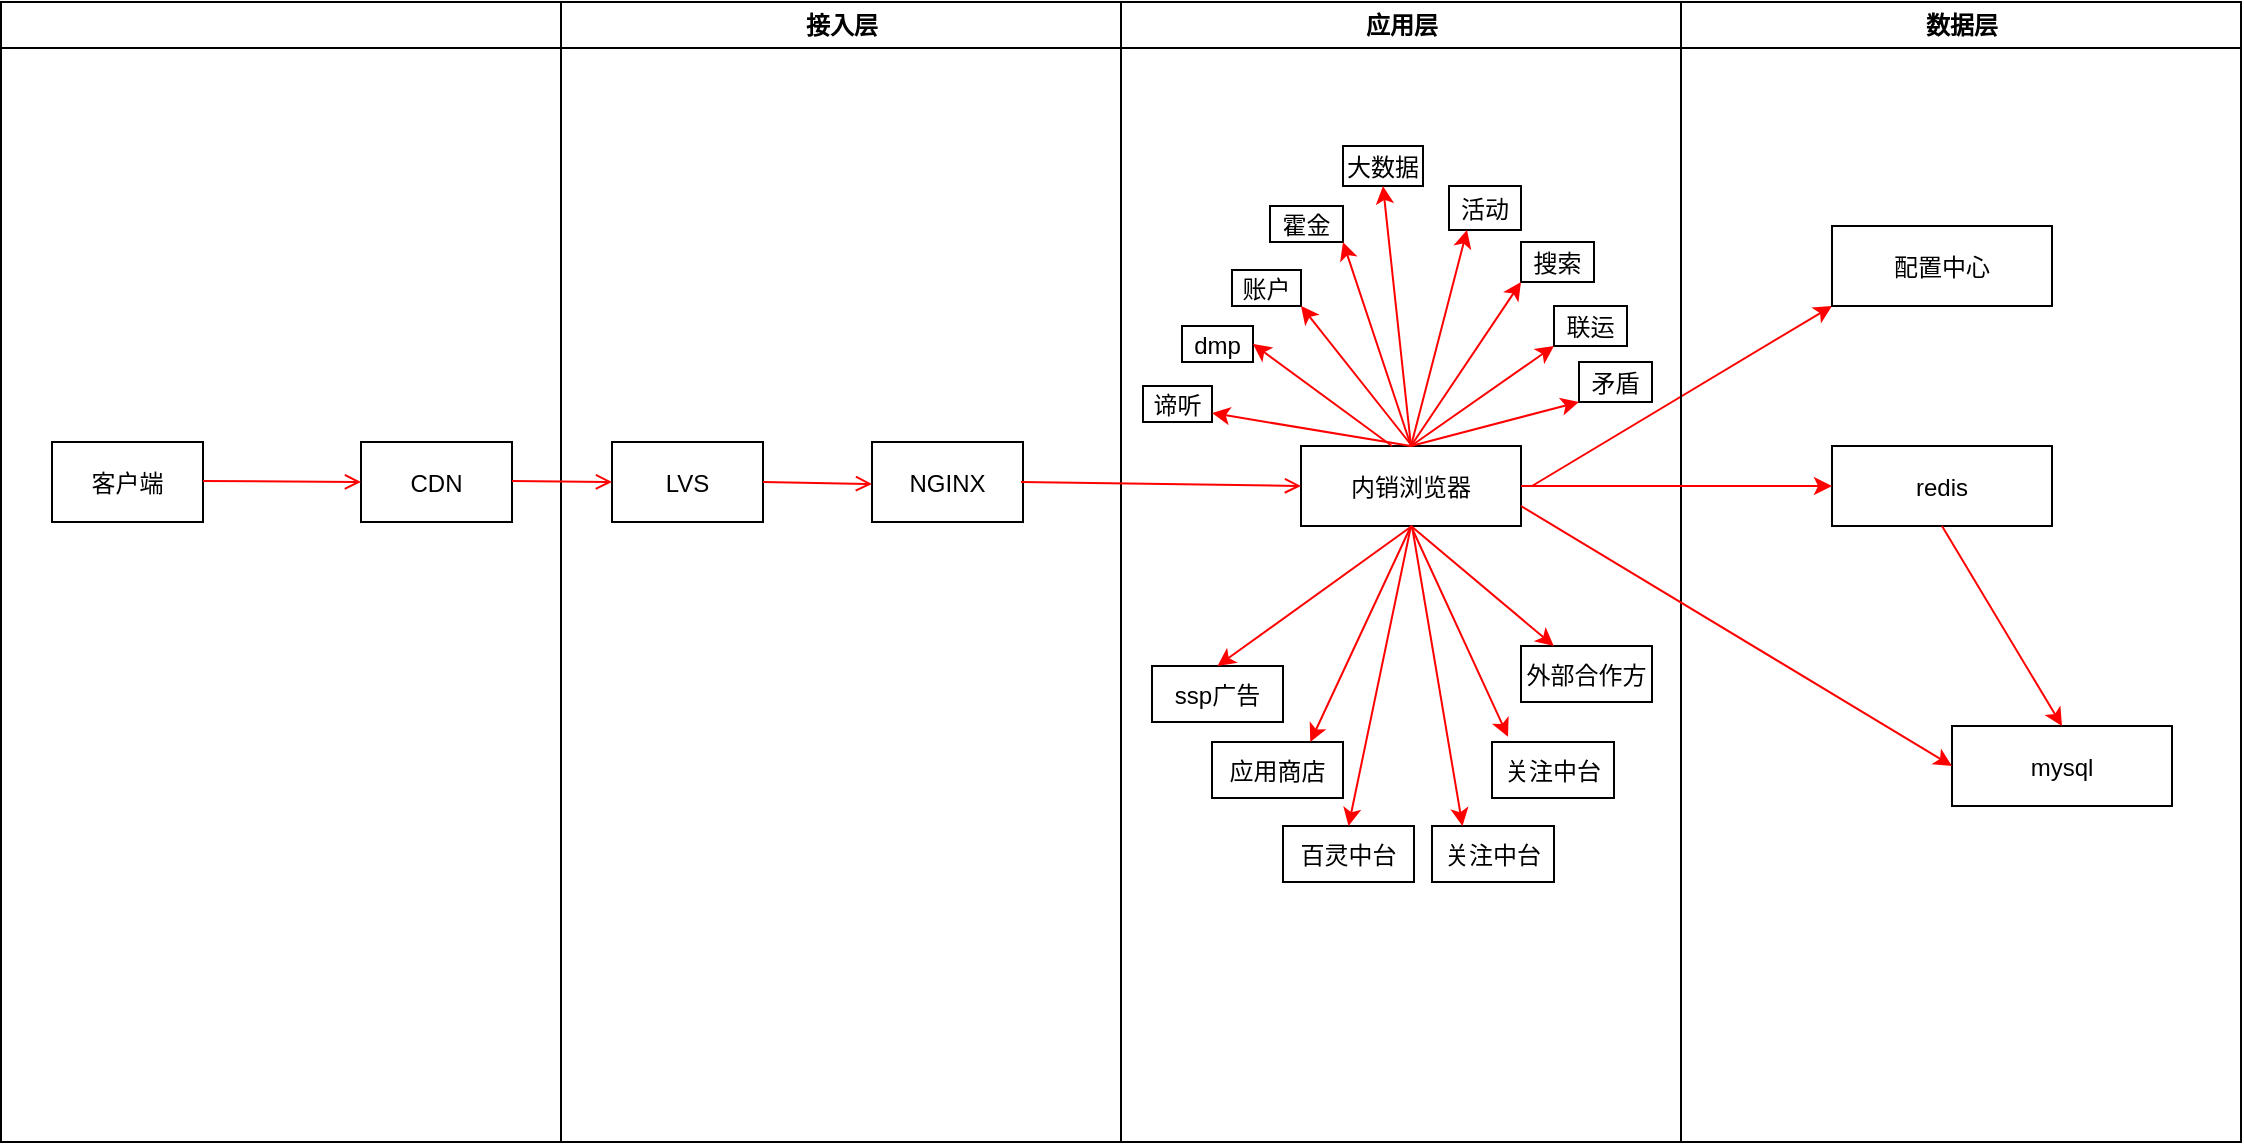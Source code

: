 <mxfile version="15.9.1" type="github">
  <diagram name="Page-1" id="e7e014a7-5840-1c2e-5031-d8a46d1fe8dd">
    <mxGraphModel dx="782" dy="513" grid="1" gridSize="10" guides="1" tooltips="1" connect="1" arrows="1" fold="1" page="1" pageScale="1" pageWidth="1169" pageHeight="826" background="none" math="0" shadow="0">
      <root>
        <mxCell id="0" />
        <mxCell id="1" parent="0" />
        <mxCell id="2" value="" style="swimlane;whiteSpace=wrap" parent="1" vertex="1">
          <mxGeometry x="164.5" y="128" width="280" height="570" as="geometry" />
        </mxCell>
        <mxCell id="7" value="客户端" style="" parent="2" vertex="1">
          <mxGeometry x="25.5" y="220" width="75.5" height="40" as="geometry" />
        </mxCell>
        <mxCell id="1eKcviOVt32IJCHJKels-47" value="CDN" style="" vertex="1" parent="2">
          <mxGeometry x="180" y="220" width="75.5" height="40" as="geometry" />
        </mxCell>
        <mxCell id="1eKcviOVt32IJCHJKels-48" value="" style="endArrow=open;strokeColor=#FF0000;endFill=1;rounded=0;entryX=0;entryY=0.5;entryDx=0;entryDy=0;" edge="1" parent="2" target="1eKcviOVt32IJCHJKels-47">
          <mxGeometry relative="1" as="geometry">
            <mxPoint x="101" y="239.5" as="sourcePoint" />
            <mxPoint x="175.5" y="240" as="targetPoint" />
          </mxGeometry>
        </mxCell>
        <mxCell id="3" value="接入层" style="swimlane;whiteSpace=wrap" parent="1" vertex="1">
          <mxGeometry x="444.5" y="128" width="280" height="570" as="geometry" />
        </mxCell>
        <mxCell id="1eKcviOVt32IJCHJKels-50" value="LVS" style="" vertex="1" parent="3">
          <mxGeometry x="25.5" y="220" width="75.5" height="40" as="geometry" />
        </mxCell>
        <mxCell id="1eKcviOVt32IJCHJKels-51" value="NGINX" style="" vertex="1" parent="3">
          <mxGeometry x="155.5" y="220" width="75.5" height="40" as="geometry" />
        </mxCell>
        <mxCell id="1eKcviOVt32IJCHJKels-54" value="" style="endArrow=open;strokeColor=#FF0000;endFill=1;rounded=0;" edge="1" parent="3">
          <mxGeometry relative="1" as="geometry">
            <mxPoint x="-24.5" y="239.5" as="sourcePoint" />
            <mxPoint x="25.5" y="240" as="targetPoint" />
          </mxGeometry>
        </mxCell>
        <mxCell id="4" value="应用层" style="swimlane;whiteSpace=wrap" parent="1" vertex="1">
          <mxGeometry x="724.5" y="128" width="280" height="570" as="geometry" />
        </mxCell>
        <mxCell id="1eKcviOVt32IJCHJKels-52" value="内销浏览器" style="" vertex="1" parent="4">
          <mxGeometry x="90" y="222" width="110" height="40" as="geometry" />
        </mxCell>
        <mxCell id="1eKcviOVt32IJCHJKels-57" value="账户" style="" vertex="1" parent="4">
          <mxGeometry x="55.5" y="134" width="34.5" height="18" as="geometry" />
        </mxCell>
        <mxCell id="1eKcviOVt32IJCHJKels-58" value="ssp广告" style="" vertex="1" parent="4">
          <mxGeometry x="15.5" y="332" width="65.5" height="28" as="geometry" />
        </mxCell>
        <mxCell id="1eKcviOVt32IJCHJKels-59" value="谛听" style="" vertex="1" parent="4">
          <mxGeometry x="11" y="192" width="34.5" height="18" as="geometry" />
        </mxCell>
        <mxCell id="1eKcviOVt32IJCHJKels-60" value="百灵中台" style="" vertex="1" parent="4">
          <mxGeometry x="81" y="412" width="65.5" height="28" as="geometry" />
        </mxCell>
        <mxCell id="1eKcviOVt32IJCHJKels-62" value="应用商店" style="" vertex="1" parent="4">
          <mxGeometry x="45.5" y="370" width="65.5" height="28" as="geometry" />
        </mxCell>
        <mxCell id="1eKcviOVt32IJCHJKels-69" value="关注中台" style="" vertex="1" parent="4">
          <mxGeometry x="155.5" y="412" width="61" height="28" as="geometry" />
        </mxCell>
        <mxCell id="1eKcviOVt32IJCHJKels-70" value="外部合作方" style="" vertex="1" parent="4">
          <mxGeometry x="200" y="322" width="65.5" height="28" as="geometry" />
        </mxCell>
        <mxCell id="1eKcviOVt32IJCHJKels-71" value="关注中台" style="" vertex="1" parent="4">
          <mxGeometry x="185.5" y="370" width="61" height="28" as="geometry" />
        </mxCell>
        <mxCell id="1eKcviOVt32IJCHJKels-73" value="dmp" style="" vertex="1" parent="4">
          <mxGeometry x="30.5" y="162" width="35.5" height="18" as="geometry" />
        </mxCell>
        <mxCell id="1eKcviOVt32IJCHJKels-74" value="霍金" style="" vertex="1" parent="4">
          <mxGeometry x="74.5" y="102" width="36.5" height="18" as="geometry" />
        </mxCell>
        <mxCell id="1eKcviOVt32IJCHJKels-75" value="大数据" style="" vertex="1" parent="4">
          <mxGeometry x="111" y="72" width="40" height="20" as="geometry" />
        </mxCell>
        <mxCell id="1eKcviOVt32IJCHJKels-78" value="活动" style="" vertex="1" parent="4">
          <mxGeometry x="164" y="92" width="36" height="22" as="geometry" />
        </mxCell>
        <mxCell id="1eKcviOVt32IJCHJKels-79" value="搜索" style="" vertex="1" parent="4">
          <mxGeometry x="200" y="120" width="36.5" height="20" as="geometry" />
        </mxCell>
        <mxCell id="1eKcviOVt32IJCHJKels-80" value="联运" style="" vertex="1" parent="4">
          <mxGeometry x="216.5" y="152" width="36.5" height="20" as="geometry" />
        </mxCell>
        <mxCell id="1eKcviOVt32IJCHJKels-81" value="矛盾" style="" vertex="1" parent="4">
          <mxGeometry x="229" y="180" width="36.5" height="20" as="geometry" />
        </mxCell>
        <mxCell id="1eKcviOVt32IJCHJKels-83" value="" style="endArrow=classic;html=1;rounded=0;strokeColor=#FF0000;entryX=0.5;entryY=0;entryDx=0;entryDy=0;" edge="1" parent="4" target="1eKcviOVt32IJCHJKels-58">
          <mxGeometry width="50" height="50" relative="1" as="geometry">
            <mxPoint x="145.5" y="262" as="sourcePoint" />
            <mxPoint x="245.5" y="272" as="targetPoint" />
          </mxGeometry>
        </mxCell>
        <mxCell id="1eKcviOVt32IJCHJKels-84" value="" style="endArrow=classic;html=1;rounded=0;strokeColor=#FF0000;entryX=0.75;entryY=0;entryDx=0;entryDy=0;exitX=0.5;exitY=1;exitDx=0;exitDy=0;" edge="1" parent="4" source="1eKcviOVt32IJCHJKels-52" target="1eKcviOVt32IJCHJKels-62">
          <mxGeometry width="50" height="50" relative="1" as="geometry">
            <mxPoint x="145.5" y="272" as="sourcePoint" />
            <mxPoint x="245.5" y="272" as="targetPoint" />
          </mxGeometry>
        </mxCell>
        <mxCell id="1eKcviOVt32IJCHJKels-85" value="" style="endArrow=classic;html=1;rounded=0;strokeColor=#FF0000;exitX=0.5;exitY=1;exitDx=0;exitDy=0;entryX=0.5;entryY=0;entryDx=0;entryDy=0;" edge="1" parent="4" source="1eKcviOVt32IJCHJKels-52" target="1eKcviOVt32IJCHJKels-60">
          <mxGeometry width="50" height="50" relative="1" as="geometry">
            <mxPoint x="195.5" y="322" as="sourcePoint" />
            <mxPoint x="245.5" y="272" as="targetPoint" />
          </mxGeometry>
        </mxCell>
        <mxCell id="1eKcviOVt32IJCHJKels-87" value="" style="endArrow=classic;html=1;rounded=0;strokeColor=#FF0000;exitX=0.5;exitY=1;exitDx=0;exitDy=0;entryX=0.131;entryY=-0.095;entryDx=0;entryDy=0;entryPerimeter=0;" edge="1" parent="4" source="1eKcviOVt32IJCHJKels-52" target="1eKcviOVt32IJCHJKels-71">
          <mxGeometry width="50" height="50" relative="1" as="geometry">
            <mxPoint x="195.5" y="322" as="sourcePoint" />
            <mxPoint x="245.5" y="272" as="targetPoint" />
          </mxGeometry>
        </mxCell>
        <mxCell id="1eKcviOVt32IJCHJKels-88" value="" style="endArrow=classic;html=1;rounded=0;strokeColor=#FF0000;exitX=0.5;exitY=1;exitDx=0;exitDy=0;entryX=0.25;entryY=0;entryDx=0;entryDy=0;" edge="1" parent="4" source="1eKcviOVt32IJCHJKels-52" target="1eKcviOVt32IJCHJKels-70">
          <mxGeometry width="50" height="50" relative="1" as="geometry">
            <mxPoint x="195.5" y="322" as="sourcePoint" />
            <mxPoint x="245.5" y="272" as="targetPoint" />
          </mxGeometry>
        </mxCell>
        <mxCell id="1eKcviOVt32IJCHJKels-89" value="" style="endArrow=classic;html=1;rounded=0;strokeColor=#FF0000;exitX=0.5;exitY=0;exitDx=0;exitDy=0;entryX=1;entryY=0.75;entryDx=0;entryDy=0;" edge="1" parent="4" source="1eKcviOVt32IJCHJKels-52" target="1eKcviOVt32IJCHJKels-59">
          <mxGeometry width="50" height="50" relative="1" as="geometry">
            <mxPoint x="195.5" y="322" as="sourcePoint" />
            <mxPoint x="245.5" y="272" as="targetPoint" />
          </mxGeometry>
        </mxCell>
        <mxCell id="1eKcviOVt32IJCHJKels-92" value="" style="endArrow=classic;html=1;rounded=0;strokeColor=#FF0000;exitX=0.5;exitY=0;exitDx=0;exitDy=0;entryX=1;entryY=1;entryDx=0;entryDy=0;" edge="1" parent="4" source="1eKcviOVt32IJCHJKels-52" target="1eKcviOVt32IJCHJKels-74">
          <mxGeometry width="50" height="50" relative="1" as="geometry">
            <mxPoint x="195.5" y="322" as="sourcePoint" />
            <mxPoint x="245.5" y="272" as="targetPoint" />
          </mxGeometry>
        </mxCell>
        <mxCell id="1eKcviOVt32IJCHJKels-93" value="" style="endArrow=classic;html=1;rounded=0;strokeColor=#FF0000;exitX=0.5;exitY=0;exitDx=0;exitDy=0;entryX=0.5;entryY=1;entryDx=0;entryDy=0;" edge="1" parent="4" source="1eKcviOVt32IJCHJKels-52" target="1eKcviOVt32IJCHJKels-75">
          <mxGeometry width="50" height="50" relative="1" as="geometry">
            <mxPoint x="185.5" y="252" as="sourcePoint" />
            <mxPoint x="235.5" y="202" as="targetPoint" />
          </mxGeometry>
        </mxCell>
        <mxCell id="1eKcviOVt32IJCHJKels-94" value="" style="endArrow=classic;html=1;rounded=0;strokeColor=#FF0000;exitX=0.5;exitY=0;exitDx=0;exitDy=0;entryX=0.25;entryY=1;entryDx=0;entryDy=0;" edge="1" parent="4" source="1eKcviOVt32IJCHJKels-52" target="1eKcviOVt32IJCHJKels-78">
          <mxGeometry width="50" height="50" relative="1" as="geometry">
            <mxPoint x="195.5" y="322" as="sourcePoint" />
            <mxPoint x="245.5" y="272" as="targetPoint" />
          </mxGeometry>
        </mxCell>
        <mxCell id="1eKcviOVt32IJCHJKels-95" value="" style="endArrow=classic;html=1;rounded=0;strokeColor=#FF0000;exitX=0.5;exitY=0;exitDx=0;exitDy=0;entryX=0;entryY=1;entryDx=0;entryDy=0;" edge="1" parent="4" source="1eKcviOVt32IJCHJKels-52" target="1eKcviOVt32IJCHJKels-79">
          <mxGeometry width="50" height="50" relative="1" as="geometry">
            <mxPoint x="195.5" y="322" as="sourcePoint" />
            <mxPoint x="245.5" y="272" as="targetPoint" />
          </mxGeometry>
        </mxCell>
        <mxCell id="1eKcviOVt32IJCHJKels-96" value="" style="endArrow=classic;html=1;rounded=0;strokeColor=#FF0000;exitX=0.5;exitY=0;exitDx=0;exitDy=0;entryX=0;entryY=1;entryDx=0;entryDy=0;" edge="1" parent="4" source="1eKcviOVt32IJCHJKels-52" target="1eKcviOVt32IJCHJKels-80">
          <mxGeometry width="50" height="50" relative="1" as="geometry">
            <mxPoint x="195.5" y="322" as="sourcePoint" />
            <mxPoint x="245.5" y="272" as="targetPoint" />
          </mxGeometry>
        </mxCell>
        <mxCell id="1eKcviOVt32IJCHJKels-97" value="" style="endArrow=classic;html=1;rounded=0;strokeColor=#FF0000;exitX=0.5;exitY=0;exitDx=0;exitDy=0;entryX=0;entryY=1;entryDx=0;entryDy=0;" edge="1" parent="4" source="1eKcviOVt32IJCHJKels-52" target="1eKcviOVt32IJCHJKels-81">
          <mxGeometry width="50" height="50" relative="1" as="geometry">
            <mxPoint x="195.5" y="322" as="sourcePoint" />
            <mxPoint x="245.5" y="272" as="targetPoint" />
          </mxGeometry>
        </mxCell>
        <mxCell id="1eKcviOVt32IJCHJKels-99" value="" style="endArrow=classic;html=1;rounded=0;strokeColor=#FF0000;entryX=0;entryY=1;entryDx=0;entryDy=0;" edge="1" parent="4" target="1eKcviOVt32IJCHJKels-98">
          <mxGeometry width="50" height="50" relative="1" as="geometry">
            <mxPoint x="205.5" y="242" as="sourcePoint" />
            <mxPoint x="265.5" y="222" as="targetPoint" />
          </mxGeometry>
        </mxCell>
        <mxCell id="1eKcviOVt32IJCHJKels-41" value="数据层" style="swimlane;whiteSpace=wrap" vertex="1" parent="1">
          <mxGeometry x="1004.5" y="128" width="280" height="570" as="geometry" />
        </mxCell>
        <mxCell id="1eKcviOVt32IJCHJKels-63" value="redis" style="" vertex="1" parent="1eKcviOVt32IJCHJKels-41">
          <mxGeometry x="75.5" y="222" width="110" height="40" as="geometry" />
        </mxCell>
        <mxCell id="1eKcviOVt32IJCHJKels-64" value="mysql" style="" vertex="1" parent="1eKcviOVt32IJCHJKels-41">
          <mxGeometry x="135.5" y="362" width="110" height="40" as="geometry" />
        </mxCell>
        <mxCell id="1eKcviOVt32IJCHJKels-68" value="" style="endArrow=classic;html=1;rounded=0;strokeColor=#FF0000;exitX=0.5;exitY=1;exitDx=0;exitDy=0;entryX=0.5;entryY=0;entryDx=0;entryDy=0;" edge="1" parent="1eKcviOVt32IJCHJKels-41" source="1eKcviOVt32IJCHJKels-63" target="1eKcviOVt32IJCHJKels-64">
          <mxGeometry width="50" height="50" relative="1" as="geometry">
            <mxPoint x="-44.5" y="422" as="sourcePoint" />
            <mxPoint x="5.5" y="372" as="targetPoint" />
          </mxGeometry>
        </mxCell>
        <mxCell id="1eKcviOVt32IJCHJKels-98" value="配置中心" style="" vertex="1" parent="1eKcviOVt32IJCHJKels-41">
          <mxGeometry x="75.5" y="112" width="110" height="40" as="geometry" />
        </mxCell>
        <mxCell id="1eKcviOVt32IJCHJKels-55" value="" style="endArrow=open;strokeColor=#FF0000;endFill=1;rounded=0;exitX=1;exitY=0.5;exitDx=0;exitDy=0;" edge="1" parent="1" source="1eKcviOVt32IJCHJKels-50">
          <mxGeometry relative="1" as="geometry">
            <mxPoint x="550" y="368.5" as="sourcePoint" />
            <mxPoint x="600" y="369" as="targetPoint" />
          </mxGeometry>
        </mxCell>
        <mxCell id="1eKcviOVt32IJCHJKels-56" value="" style="endArrow=open;strokeColor=#FF0000;endFill=1;rounded=0;exitX=1;exitY=0.5;exitDx=0;exitDy=0;entryX=0;entryY=0.5;entryDx=0;entryDy=0;" edge="1" parent="1" target="1eKcviOVt32IJCHJKels-52">
          <mxGeometry relative="1" as="geometry">
            <mxPoint x="674.5" y="368" as="sourcePoint" />
            <mxPoint x="729" y="369" as="targetPoint" />
          </mxGeometry>
        </mxCell>
        <mxCell id="1eKcviOVt32IJCHJKels-65" value="" style="endArrow=classic;html=1;rounded=0;entryX=0;entryY=0.5;entryDx=0;entryDy=0;exitX=1;exitY=0.5;exitDx=0;exitDy=0;strokeColor=#FF0000;" edge="1" parent="1" source="1eKcviOVt32IJCHJKels-52" target="1eKcviOVt32IJCHJKels-63">
          <mxGeometry width="50" height="50" relative="1" as="geometry">
            <mxPoint x="960" y="450" as="sourcePoint" />
            <mxPoint x="1010" y="400" as="targetPoint" />
          </mxGeometry>
        </mxCell>
        <mxCell id="1eKcviOVt32IJCHJKels-67" value="" style="endArrow=classic;html=1;rounded=0;strokeColor=#FF0000;entryX=0;entryY=0.5;entryDx=0;entryDy=0;exitX=1;exitY=0.75;exitDx=0;exitDy=0;" edge="1" parent="1" source="1eKcviOVt32IJCHJKels-52" target="1eKcviOVt32IJCHJKels-64">
          <mxGeometry width="50" height="50" relative="1" as="geometry">
            <mxPoint x="960" y="550" as="sourcePoint" />
            <mxPoint x="1010" y="500" as="targetPoint" />
          </mxGeometry>
        </mxCell>
        <mxCell id="1eKcviOVt32IJCHJKels-86" value="" style="endArrow=classic;html=1;rounded=0;strokeColor=#FF0000;entryX=0.25;entryY=0;entryDx=0;entryDy=0;" edge="1" parent="1" target="1eKcviOVt32IJCHJKels-69">
          <mxGeometry width="50" height="50" relative="1" as="geometry">
            <mxPoint x="870" y="390" as="sourcePoint" />
            <mxPoint x="970" y="400" as="targetPoint" />
          </mxGeometry>
        </mxCell>
        <mxCell id="1eKcviOVt32IJCHJKels-90" value="" style="endArrow=classic;html=1;rounded=0;strokeColor=#FF0000;entryX=1;entryY=0.5;entryDx=0;entryDy=0;" edge="1" parent="1" target="1eKcviOVt32IJCHJKels-73">
          <mxGeometry width="50" height="50" relative="1" as="geometry">
            <mxPoint x="860" y="350" as="sourcePoint" />
            <mxPoint x="970" y="400" as="targetPoint" />
          </mxGeometry>
        </mxCell>
        <mxCell id="1eKcviOVt32IJCHJKels-91" value="" style="endArrow=classic;html=1;rounded=0;strokeColor=#FF0000;entryX=1;entryY=1;entryDx=0;entryDy=0;" edge="1" parent="1" target="1eKcviOVt32IJCHJKels-57">
          <mxGeometry width="50" height="50" relative="1" as="geometry">
            <mxPoint x="870" y="350" as="sourcePoint" />
            <mxPoint x="820" y="280" as="targetPoint" />
          </mxGeometry>
        </mxCell>
      </root>
    </mxGraphModel>
  </diagram>
</mxfile>
